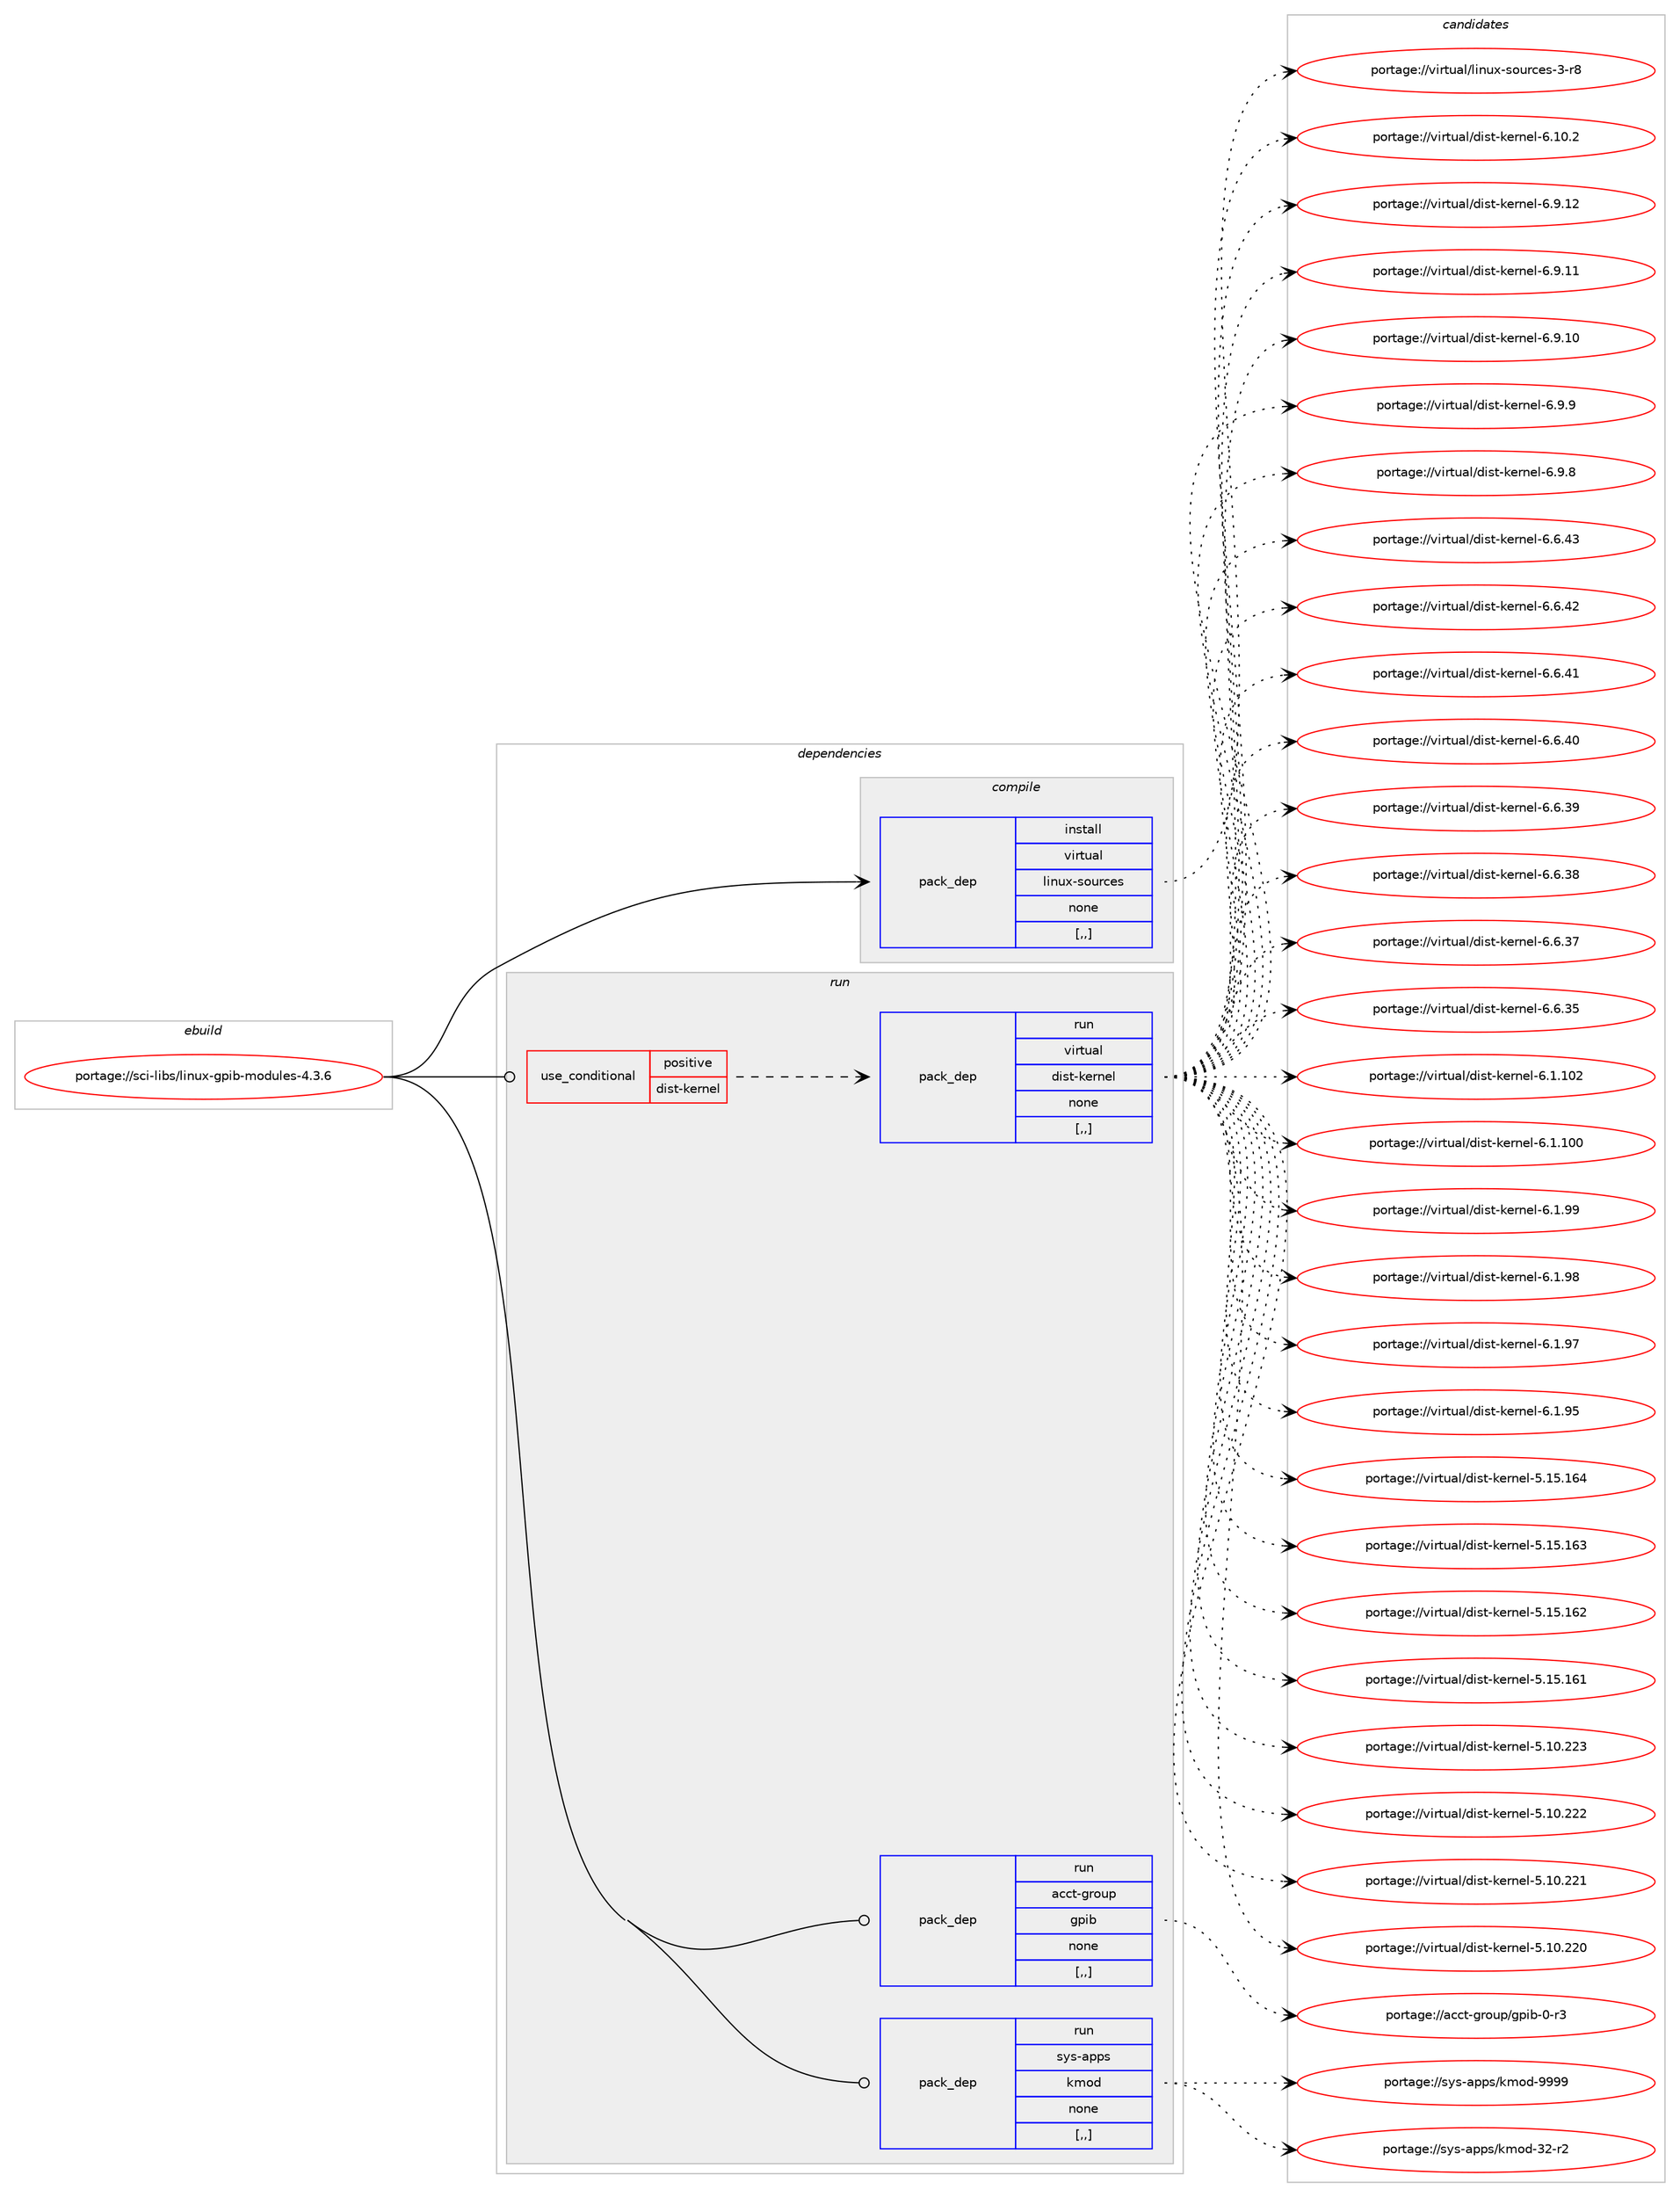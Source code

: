 digraph prolog {

# *************
# Graph options
# *************

newrank=true;
concentrate=true;
compound=true;
graph [rankdir=LR,fontname=Helvetica,fontsize=10,ranksep=1.5];#, ranksep=2.5, nodesep=0.2];
edge  [arrowhead=vee];
node  [fontname=Helvetica,fontsize=10];

# **********
# The ebuild
# **********

subgraph cluster_leftcol {
color=gray;
label=<<i>ebuild</i>>;
id [label="portage://sci-libs/linux-gpib-modules-4.3.6", color=red, width=4, href="../sci-libs/linux-gpib-modules-4.3.6.svg"];
}

# ****************
# The dependencies
# ****************

subgraph cluster_midcol {
color=gray;
label=<<i>dependencies</i>>;
subgraph cluster_compile {
fillcolor="#eeeeee";
style=filled;
label=<<i>compile</i>>;
subgraph pack294179 {
dependency403983 [label=<<TABLE BORDER="0" CELLBORDER="1" CELLSPACING="0" CELLPADDING="4" WIDTH="220"><TR><TD ROWSPAN="6" CELLPADDING="30">pack_dep</TD></TR><TR><TD WIDTH="110">install</TD></TR><TR><TD>virtual</TD></TR><TR><TD>linux-sources</TD></TR><TR><TD>none</TD></TR><TR><TD>[,,]</TD></TR></TABLE>>, shape=none, color=blue];
}
id:e -> dependency403983:w [weight=20,style="solid",arrowhead="vee"];
}
subgraph cluster_compileandrun {
fillcolor="#eeeeee";
style=filled;
label=<<i>compile and run</i>>;
}
subgraph cluster_run {
fillcolor="#eeeeee";
style=filled;
label=<<i>run</i>>;
subgraph cond106933 {
dependency403984 [label=<<TABLE BORDER="0" CELLBORDER="1" CELLSPACING="0" CELLPADDING="4"><TR><TD ROWSPAN="3" CELLPADDING="10">use_conditional</TD></TR><TR><TD>positive</TD></TR><TR><TD>dist-kernel</TD></TR></TABLE>>, shape=none, color=red];
subgraph pack294180 {
dependency403985 [label=<<TABLE BORDER="0" CELLBORDER="1" CELLSPACING="0" CELLPADDING="4" WIDTH="220"><TR><TD ROWSPAN="6" CELLPADDING="30">pack_dep</TD></TR><TR><TD WIDTH="110">run</TD></TR><TR><TD>virtual</TD></TR><TR><TD>dist-kernel</TD></TR><TR><TD>none</TD></TR><TR><TD>[,,]</TD></TR></TABLE>>, shape=none, color=blue];
}
dependency403984:e -> dependency403985:w [weight=20,style="dashed",arrowhead="vee"];
}
id:e -> dependency403984:w [weight=20,style="solid",arrowhead="odot"];
subgraph pack294181 {
dependency403986 [label=<<TABLE BORDER="0" CELLBORDER="1" CELLSPACING="0" CELLPADDING="4" WIDTH="220"><TR><TD ROWSPAN="6" CELLPADDING="30">pack_dep</TD></TR><TR><TD WIDTH="110">run</TD></TR><TR><TD>acct-group</TD></TR><TR><TD>gpib</TD></TR><TR><TD>none</TD></TR><TR><TD>[,,]</TD></TR></TABLE>>, shape=none, color=blue];
}
id:e -> dependency403986:w [weight=20,style="solid",arrowhead="odot"];
subgraph pack294182 {
dependency403987 [label=<<TABLE BORDER="0" CELLBORDER="1" CELLSPACING="0" CELLPADDING="4" WIDTH="220"><TR><TD ROWSPAN="6" CELLPADDING="30">pack_dep</TD></TR><TR><TD WIDTH="110">run</TD></TR><TR><TD>sys-apps</TD></TR><TR><TD>kmod</TD></TR><TR><TD>none</TD></TR><TR><TD>[,,]</TD></TR></TABLE>>, shape=none, color=blue];
}
id:e -> dependency403987:w [weight=20,style="solid",arrowhead="odot"];
}
}

# **************
# The candidates
# **************

subgraph cluster_choices {
rank=same;
color=gray;
label=<<i>candidates</i>>;

subgraph choice294179 {
color=black;
nodesep=1;
choice1181051141161179710847108105110117120451151111171149910111545514511456 [label="portage://virtual/linux-sources-3-r8", color=red, width=4,href="../virtual/linux-sources-3-r8.svg"];
dependency403983:e -> choice1181051141161179710847108105110117120451151111171149910111545514511456:w [style=dotted,weight="100"];
}
subgraph choice294180 {
color=black;
nodesep=1;
choice11810511411611797108471001051151164510710111411010110845544649484650 [label="portage://virtual/dist-kernel-6.10.2", color=red, width=4,href="../virtual/dist-kernel-6.10.2.svg"];
choice11810511411611797108471001051151164510710111411010110845544657464950 [label="portage://virtual/dist-kernel-6.9.12", color=red, width=4,href="../virtual/dist-kernel-6.9.12.svg"];
choice11810511411611797108471001051151164510710111411010110845544657464949 [label="portage://virtual/dist-kernel-6.9.11", color=red, width=4,href="../virtual/dist-kernel-6.9.11.svg"];
choice11810511411611797108471001051151164510710111411010110845544657464948 [label="portage://virtual/dist-kernel-6.9.10", color=red, width=4,href="../virtual/dist-kernel-6.9.10.svg"];
choice118105114116117971084710010511511645107101114110101108455446574657 [label="portage://virtual/dist-kernel-6.9.9", color=red, width=4,href="../virtual/dist-kernel-6.9.9.svg"];
choice118105114116117971084710010511511645107101114110101108455446574656 [label="portage://virtual/dist-kernel-6.9.8", color=red, width=4,href="../virtual/dist-kernel-6.9.8.svg"];
choice11810511411611797108471001051151164510710111411010110845544654465251 [label="portage://virtual/dist-kernel-6.6.43", color=red, width=4,href="../virtual/dist-kernel-6.6.43.svg"];
choice11810511411611797108471001051151164510710111411010110845544654465250 [label="portage://virtual/dist-kernel-6.6.42", color=red, width=4,href="../virtual/dist-kernel-6.6.42.svg"];
choice11810511411611797108471001051151164510710111411010110845544654465249 [label="portage://virtual/dist-kernel-6.6.41", color=red, width=4,href="../virtual/dist-kernel-6.6.41.svg"];
choice11810511411611797108471001051151164510710111411010110845544654465248 [label="portage://virtual/dist-kernel-6.6.40", color=red, width=4,href="../virtual/dist-kernel-6.6.40.svg"];
choice11810511411611797108471001051151164510710111411010110845544654465157 [label="portage://virtual/dist-kernel-6.6.39", color=red, width=4,href="../virtual/dist-kernel-6.6.39.svg"];
choice11810511411611797108471001051151164510710111411010110845544654465156 [label="portage://virtual/dist-kernel-6.6.38", color=red, width=4,href="../virtual/dist-kernel-6.6.38.svg"];
choice11810511411611797108471001051151164510710111411010110845544654465155 [label="portage://virtual/dist-kernel-6.6.37", color=red, width=4,href="../virtual/dist-kernel-6.6.37.svg"];
choice11810511411611797108471001051151164510710111411010110845544654465153 [label="portage://virtual/dist-kernel-6.6.35", color=red, width=4,href="../virtual/dist-kernel-6.6.35.svg"];
choice1181051141161179710847100105115116451071011141101011084554464946494850 [label="portage://virtual/dist-kernel-6.1.102", color=red, width=4,href="../virtual/dist-kernel-6.1.102.svg"];
choice1181051141161179710847100105115116451071011141101011084554464946494848 [label="portage://virtual/dist-kernel-6.1.100", color=red, width=4,href="../virtual/dist-kernel-6.1.100.svg"];
choice11810511411611797108471001051151164510710111411010110845544649465757 [label="portage://virtual/dist-kernel-6.1.99", color=red, width=4,href="../virtual/dist-kernel-6.1.99.svg"];
choice11810511411611797108471001051151164510710111411010110845544649465756 [label="portage://virtual/dist-kernel-6.1.98", color=red, width=4,href="../virtual/dist-kernel-6.1.98.svg"];
choice11810511411611797108471001051151164510710111411010110845544649465755 [label="portage://virtual/dist-kernel-6.1.97", color=red, width=4,href="../virtual/dist-kernel-6.1.97.svg"];
choice11810511411611797108471001051151164510710111411010110845544649465753 [label="portage://virtual/dist-kernel-6.1.95", color=red, width=4,href="../virtual/dist-kernel-6.1.95.svg"];
choice118105114116117971084710010511511645107101114110101108455346495346495452 [label="portage://virtual/dist-kernel-5.15.164", color=red, width=4,href="../virtual/dist-kernel-5.15.164.svg"];
choice118105114116117971084710010511511645107101114110101108455346495346495451 [label="portage://virtual/dist-kernel-5.15.163", color=red, width=4,href="../virtual/dist-kernel-5.15.163.svg"];
choice118105114116117971084710010511511645107101114110101108455346495346495450 [label="portage://virtual/dist-kernel-5.15.162", color=red, width=4,href="../virtual/dist-kernel-5.15.162.svg"];
choice118105114116117971084710010511511645107101114110101108455346495346495449 [label="portage://virtual/dist-kernel-5.15.161", color=red, width=4,href="../virtual/dist-kernel-5.15.161.svg"];
choice118105114116117971084710010511511645107101114110101108455346494846505051 [label="portage://virtual/dist-kernel-5.10.223", color=red, width=4,href="../virtual/dist-kernel-5.10.223.svg"];
choice118105114116117971084710010511511645107101114110101108455346494846505050 [label="portage://virtual/dist-kernel-5.10.222", color=red, width=4,href="../virtual/dist-kernel-5.10.222.svg"];
choice118105114116117971084710010511511645107101114110101108455346494846505049 [label="portage://virtual/dist-kernel-5.10.221", color=red, width=4,href="../virtual/dist-kernel-5.10.221.svg"];
choice118105114116117971084710010511511645107101114110101108455346494846505048 [label="portage://virtual/dist-kernel-5.10.220", color=red, width=4,href="../virtual/dist-kernel-5.10.220.svg"];
dependency403985:e -> choice11810511411611797108471001051151164510710111411010110845544649484650:w [style=dotted,weight="100"];
dependency403985:e -> choice11810511411611797108471001051151164510710111411010110845544657464950:w [style=dotted,weight="100"];
dependency403985:e -> choice11810511411611797108471001051151164510710111411010110845544657464949:w [style=dotted,weight="100"];
dependency403985:e -> choice11810511411611797108471001051151164510710111411010110845544657464948:w [style=dotted,weight="100"];
dependency403985:e -> choice118105114116117971084710010511511645107101114110101108455446574657:w [style=dotted,weight="100"];
dependency403985:e -> choice118105114116117971084710010511511645107101114110101108455446574656:w [style=dotted,weight="100"];
dependency403985:e -> choice11810511411611797108471001051151164510710111411010110845544654465251:w [style=dotted,weight="100"];
dependency403985:e -> choice11810511411611797108471001051151164510710111411010110845544654465250:w [style=dotted,weight="100"];
dependency403985:e -> choice11810511411611797108471001051151164510710111411010110845544654465249:w [style=dotted,weight="100"];
dependency403985:e -> choice11810511411611797108471001051151164510710111411010110845544654465248:w [style=dotted,weight="100"];
dependency403985:e -> choice11810511411611797108471001051151164510710111411010110845544654465157:w [style=dotted,weight="100"];
dependency403985:e -> choice11810511411611797108471001051151164510710111411010110845544654465156:w [style=dotted,weight="100"];
dependency403985:e -> choice11810511411611797108471001051151164510710111411010110845544654465155:w [style=dotted,weight="100"];
dependency403985:e -> choice11810511411611797108471001051151164510710111411010110845544654465153:w [style=dotted,weight="100"];
dependency403985:e -> choice1181051141161179710847100105115116451071011141101011084554464946494850:w [style=dotted,weight="100"];
dependency403985:e -> choice1181051141161179710847100105115116451071011141101011084554464946494848:w [style=dotted,weight="100"];
dependency403985:e -> choice11810511411611797108471001051151164510710111411010110845544649465757:w [style=dotted,weight="100"];
dependency403985:e -> choice11810511411611797108471001051151164510710111411010110845544649465756:w [style=dotted,weight="100"];
dependency403985:e -> choice11810511411611797108471001051151164510710111411010110845544649465755:w [style=dotted,weight="100"];
dependency403985:e -> choice11810511411611797108471001051151164510710111411010110845544649465753:w [style=dotted,weight="100"];
dependency403985:e -> choice118105114116117971084710010511511645107101114110101108455346495346495452:w [style=dotted,weight="100"];
dependency403985:e -> choice118105114116117971084710010511511645107101114110101108455346495346495451:w [style=dotted,weight="100"];
dependency403985:e -> choice118105114116117971084710010511511645107101114110101108455346495346495450:w [style=dotted,weight="100"];
dependency403985:e -> choice118105114116117971084710010511511645107101114110101108455346495346495449:w [style=dotted,weight="100"];
dependency403985:e -> choice118105114116117971084710010511511645107101114110101108455346494846505051:w [style=dotted,weight="100"];
dependency403985:e -> choice118105114116117971084710010511511645107101114110101108455346494846505050:w [style=dotted,weight="100"];
dependency403985:e -> choice118105114116117971084710010511511645107101114110101108455346494846505049:w [style=dotted,weight="100"];
dependency403985:e -> choice118105114116117971084710010511511645107101114110101108455346494846505048:w [style=dotted,weight="100"];
}
subgraph choice294181 {
color=black;
nodesep=1;
choice97999911645103114111117112471031121059845484511451 [label="portage://acct-group/gpib-0-r3", color=red, width=4,href="../acct-group/gpib-0-r3.svg"];
dependency403986:e -> choice97999911645103114111117112471031121059845484511451:w [style=dotted,weight="100"];
}
subgraph choice294182 {
color=black;
nodesep=1;
choice1151211154597112112115471071091111004557575757 [label="portage://sys-apps/kmod-9999", color=red, width=4,href="../sys-apps/kmod-9999.svg"];
choice1151211154597112112115471071091111004551504511450 [label="portage://sys-apps/kmod-32-r2", color=red, width=4,href="../sys-apps/kmod-32-r2.svg"];
dependency403987:e -> choice1151211154597112112115471071091111004557575757:w [style=dotted,weight="100"];
dependency403987:e -> choice1151211154597112112115471071091111004551504511450:w [style=dotted,weight="100"];
}
}

}
